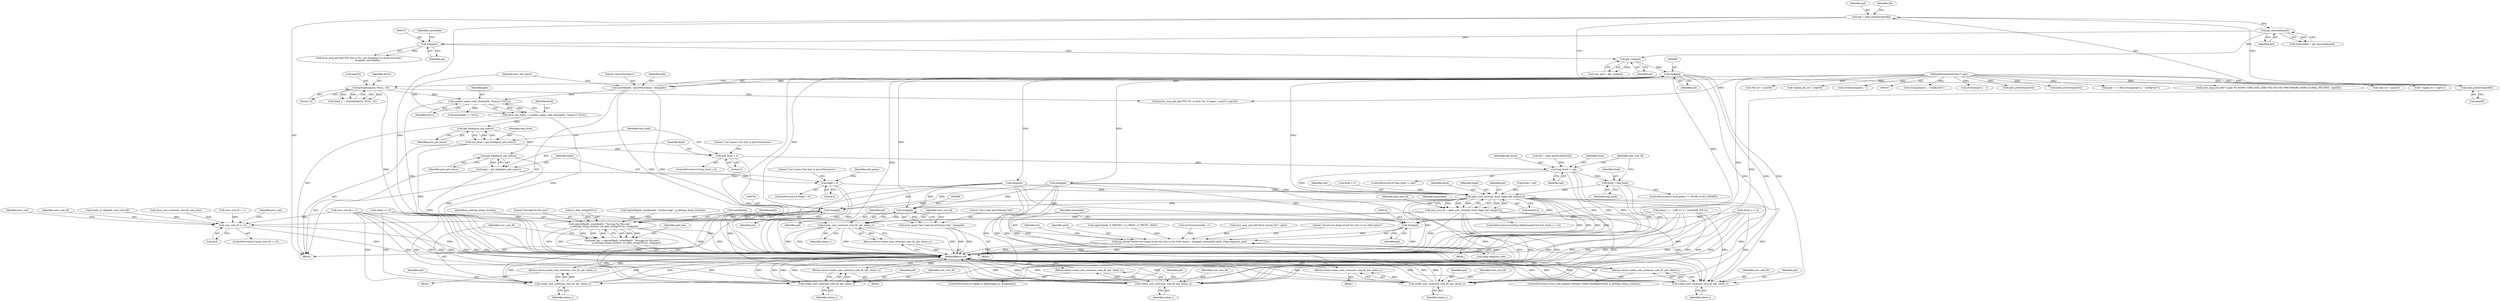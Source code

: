 digraph "0_abrt_3c1b60cfa62d39e5fff5a53a5bc53dae189e740e@pointer" {
"1000504" [label="(Call,get_fsuid(proc_pid_status))"];
"1000492" [label="(Call,*proc_pid_status = xmalloc_xopen_read_close(path, /*maxsz:*/ NULL))"];
"1000494" [label="(Call,xmalloc_xopen_read_close(path, /*maxsz:*/ NULL))"];
"1000485" [label="(Call,sprintf(path, \"/proc/%lu/status\", (long)pid))"];
"1000488" [label="(Call,(long)pid)"];
"1000480" [label="(Call,get_cwd(pid))"];
"1000474" [label="(Call,(long)pid)"];
"1000463" [label="(Call,get_executable(pid))"];
"1000435" [label="(Call,pid = xatoi_positive(argv[8]))"];
"1000437" [label="(Call,xatoi_positive(argv[8]))"];
"1000149" [label="(MethodParameterIn,char** argv)"];
"1000354" [label="(Call,strtoull(argv[2], NULL, 10))"];
"1000502" [label="(Call,tmp_fsuid = get_fsuid(proc_pid_status))"];
"1000507" [label="(Call,tmp_fsuid < 0)"];
"1000534" [label="(Call,tmp_fsuid != uid)"];
"1000545" [label="(Call,fsuid = tmp_fsuid)"];
"1000569" [label="(Call,open_user_core(uid, fsuid, fsgid, pid, &argv[1]))"];
"1000567" [label="(Call,user_core_fd = open_user_core(uid, fsuid, fsgid, pid, &argv[1]))"];
"1000589" [label="(Call,create_user_core(user_core_fd, pid, ulimit_c))"];
"1000588" [label="(Return,return create_user_core(user_core_fd, pid, ulimit_c);)"];
"1000604" [label="(Call,create_user_core(user_core_fd, pid, ulimit_c))"];
"1000603" [label="(Return,return create_user_core(user_core_fd, pid, ulimit_c);)"];
"1000622" [label="(Call,create_user_core(user_core_fd, pid, ulimit_c))"];
"1000621" [label="(Return,return create_user_core(user_core_fd, pid, ulimit_c);)"];
"1000642" [label="(Call,create_user_core(user_core_fd, pid, ulimit_c))"];
"1000641" [label="(Return,return create_user_core(user_core_fd, pid, ulimit_c);)"];
"1000658" [label="(Call,create_user_core(user_core_fd, pid, ulimit_c))"];
"1000657" [label="(Return,return create_user_core(user_core_fd, pid, ulimit_c);)"];
"1000769" [label="(Call,create_user_core(user_core_fd, pid, ulimit_c))"];
"1000768" [label="(Return,return create_user_core(user_core_fd, pid, ulimit_c);)"];
"1001429" [label="(Call,user_core_fd >= 0)"];
"1000585" [label="(Call,(long)pid)"];
"1000583" [label="(Call,error_msg(\"Can't read /proc/%lu/exe link\", (long)pid))"];
"1000741" [label="(Call,(long)pid)"];
"1000739" [label="(Call,log_notice(\"Saved core dump of pid %lu (%s) to %s (%llu bytes)\", (long)pid, executable, path, (long long)core_size))"];
"1000764" [label="(Call,(long)pid)"];
"1000756" [label="(Call,snprintf(path, sizeof(path), \"%s/ccpp-%s-%lu.new\",\n            g_settings_dump_location, iso_date_string(NULL), (long)pid))"];
"1000754" [label="(Call,path_len = snprintf(path, sizeof(path), \"%s/ccpp-%s-%lu.new\",\n            g_settings_dump_location, iso_date_string(NULL), (long)pid))"];
"1000518" [label="(Call,get_fsgid(proc_pid_status))"];
"1000516" [label="(Call,fsgid = get_fsgid(proc_pid_status))"];
"1000521" [label="(Call,fsgid < 0)"];
"1000584" [label="(Literal,\"Can't read /proc/%lu/exe link\")"];
"1000487" [label="(Literal,\"/proc/%lu/status\")"];
"1000660" [label="(Identifier,pid)"];
"1000481" [label="(Identifier,pid)"];
"1000744" [label="(Identifier,executable)"];
"1000520" [label="(ControlStructure,if (fsgid < 0))"];
"1000585" [label="(Call,(long)pid)"];
"1000597" [label="(ControlStructure,if (!signal_is_fatal(signal_no, &signame)))"];
"1000436" [label="(Identifier,pid)"];
"1000538" [label="(Call,fsuid = 0)"];
"1000646" [label="(Call,snprintf(path, sizeof(path), \"%s/last-ccpp\", g_settings_dump_location))"];
"1000756" [label="(Call,snprintf(path, sizeof(path), \"%s/ccpp-%s-%lu.new\",\n            g_settings_dump_location, iso_date_string(NULL), (long)pid))"];
"1001434" [label="(Identifier,proc_cwd)"];
"1000392" [label="(Call,uid = xatoi_positive(argv[4]))"];
"1000533" [label="(ControlStructure,if (tmp_fsuid != uid))"];
"1000358" [label="(Identifier,NULL)"];
"1000739" [label="(Call,log_notice(\"Saved core dump of pid %lu (%s) to %s (%llu bytes)\", (long)pid, executable, path, (long long)core_size))"];
"1000435" [label="(Call,pid = xatoi_positive(argv[8]))"];
"1000678" [label="(Block,)"];
"1000758" [label="(Call,sizeof(path))"];
"1000522" [label="(Identifier,fsgid)"];
"1000588" [label="(Return,return create_user_core(user_core_fd, pid, ulimit_c);)"];
"1000645" [label="(Identifier,ulimit_c)"];
"1000757" [label="(Identifier,path)"];
"1000582" [label="(Block,)"];
"1000607" [label="(Identifier,ulimit_c)"];
"1000755" [label="(Identifier,path_len)"];
"1000485" [label="(Call,sprintf(path, \"/proc/%lu/status\", (long)pid))"];
"1000659" [label="(Identifier,user_core_fd)"];
"1000743" [label="(Identifier,pid)"];
"1000656" [label="(Block,)"];
"1000493" [label="(Identifier,proc_pid_status)"];
"1000361" [label="(Call,ulimit_c < 0)"];
"1000657" [label="(Return,return create_user_core(user_core_fd, pid, ulimit_c);)"];
"1000643" [label="(Identifier,user_core_fd)"];
"1000590" [label="(Identifier,user_core_fd)"];
"1000766" [label="(Identifier,pid)"];
"1000761" [label="(Identifier,g_settings_dump_location)"];
"1000567" [label="(Call,user_core_fd = open_user_core(uid, fsuid, fsgid, pid, &argv[1]))"];
"1001439" [label="(Identifier,proc_cwd)"];
"1000623" [label="(Identifier,user_core_fd)"];
"1001445" [label="(MethodReturn,int)"];
"1000604" [label="(Call,create_user_core(user_core_fd, pid, ulimit_c))"];
"1000291" [label="(Call,strcmp(argv[1], \"--config-test\"))"];
"1000149" [label="(MethodParameterIn,char** argv)"];
"1000534" [label="(Call,tmp_fsuid != uid)"];
"1000661" [label="(Identifier,ulimit_c)"];
"1000658" [label="(Call,create_user_core(user_core_fd, pid, ulimit_c))"];
"1000311" [label="(Call,strchr(argv[1], ' '))"];
"1000760" [label="(Literal,\"%s/ccpp-%s-%lu.new\")"];
"1000545" [label="(Call,fsuid = tmp_fsuid)"];
"1000477" [label="(Identifier,executable)"];
"1000387" [label="(Call,xatoi_positive(argv[3]))"];
"1000768" [label="(Return,return create_user_core(user_core_fd, pid, ulimit_c);)"];
"1000518" [label="(Call,get_fsgid(proc_pid_status))"];
"1001428" [label="(ControlStructure,if (user_core_fd >= 0))"];
"1000394" [label="(Call,xatoi_positive(argv[4]))"];
"1000637" [label="(ControlStructure,if (low_free_space(g_settings_nMaxCrashReportsSize, g_settings_dump_location)))"];
"1000480" [label="(Call,get_cwd(pid))"];
"1000568" [label="(Identifier,user_core_fd)"];
"1000589" [label="(Call,create_user_core(user_core_fd, pid, ulimit_c))"];
"1000709" [label="(Call,xopen3(path, O_WRONLY | O_CREAT | O_TRUNC, 0600))"];
"1000536" [label="(Identifier,uid)"];
"1000352" [label="(Call,ulimit_c = strtoull(argv[2], NULL, 10))"];
"1000641" [label="(Return,return create_user_core(user_core_fd, pid, ulimit_c);)"];
"1000287" [label="(Call,argc == 2 && strcmp(argv[1], \"--config-test\"))"];
"1000499" [label="(Identifier,fsuid)"];
"1000571" [label="(Identifier,fsuid)"];
"1000754" [label="(Call,path_len = snprintf(path, sizeof(path), \"%s/ccpp-%s-%lu.new\",\n            g_settings_dump_location, iso_date_string(NULL), (long)pid))"];
"1000354" [label="(Call,strtoull(argv[2], NULL, 10))"];
"1000486" [label="(Identifier,path)"];
"1000507" [label="(Call,tmp_fsuid < 0)"];
"1000547" [label="(Identifier,tmp_fsuid)"];
"1000472" [label="(Call,error_msg_and_die(\"PID %lu is '%s', not dumping it to avoid recursion\",\n                        (long)pid, executable))"];
"1000476" [label="(Identifier,pid)"];
"1000770" [label="(Identifier,user_core_fd)"];
"1000305" [label="(Call,error_msg_and_die(\"Usage: %s SIGNO CORE_SIZE_LIMIT PID UID GID TIME BINARY_NAME GLOBAL_PID [TID]\", argv[0]))"];
"1000665" [label="(Call,strrchr(executable, '/'))"];
"1000642" [label="(Call,create_user_core(user_core_fd, pid, ulimit_c))"];
"1000464" [label="(Identifier,pid)"];
"1000572" [label="(Identifier,fsgid)"];
"1000512" [label="(Call,(long)pid)"];
"1000741" [label="(Call,(long)pid)"];
"1000494" [label="(Call,xmalloc_xopen_read_close(path, /*maxsz:*/ NULL))"];
"1001430" [label="(Identifier,user_core_fd)"];
"1000526" [label="(Call,(long)pid)"];
"1000463" [label="(Call,get_executable(pid))"];
"1000519" [label="(Identifier,proc_pid_status)"];
"1000580" [label="(Identifier,executable)"];
"1000591" [label="(Identifier,pid)"];
"1001242" [label="(Call,create_or_die(path, user_core_fd))"];
"1000558" [label="(Identifier,user_core_fd)"];
"1000379" [label="(Call,*pid_str = argv[3])"];
"1000605" [label="(Identifier,user_core_fd)"];
"1000504" [label="(Call,get_fsuid(proc_pid_status))"];
"1000606" [label="(Identifier,pid)"];
"1001431" [label="(Literal,0)"];
"1000618" [label="(Block,)"];
"1000503" [label="(Identifier,tmp_fsuid)"];
"1001158" [label="(Call,close_user_core(user_core_fd, core_size))"];
"1000525" [label="(Literal,\"Can't parse 'Gid: line' in /proc/%lu/status\")"];
"1000539" [label="(Identifier,fsuid)"];
"1000150" [label="(Block,)"];
"1000569" [label="(Call,open_user_core(uid, fsuid, fsgid, pid, &argv[1]))"];
"1000517" [label="(Identifier,fsgid)"];
"1000746" [label="(Call,(long long)core_size)"];
"1000736" [label="(Call,error_msg_and_die(\"Error saving '%s'\", path))"];
"1000355" [label="(Call,argv[2])"];
"1000474" [label="(Call,(long)pid)"];
"1000772" [label="(Identifier,ulimit_c)"];
"1000740" [label="(Literal,\"Saved core dump of pid %lu (%s) to %s (%llu bytes)\")"];
"1000750" [label="(Identifier,err)"];
"1000506" [label="(ControlStructure,if (tmp_fsuid < 0))"];
"1000592" [label="(Identifier,ulimit_c)"];
"1000492" [label="(Call,*proc_pid_status = xmalloc_xopen_read_close(path, /*maxsz:*/ NULL))"];
"1000535" [label="(Identifier,tmp_fsuid)"];
"1001188" [label="(Call,user_core_fd = -1)"];
"1000561" [label="(ControlStructure,if (setting_MakeCompatCore && ulimit_c != 0))"];
"1000644" [label="(Identifier,pid)"];
"1000622" [label="(Call,create_user_core(user_core_fd, pid, ulimit_c))"];
"1000624" [label="(Identifier,pid)"];
"1000557" [label="(Call,user_core_fd = -1)"];
"1000505" [label="(Identifier,proc_pid_status)"];
"1000502" [label="(Call,tmp_fsuid = get_fsuid(proc_pid_status))"];
"1000745" [label="(Identifier,path)"];
"1000573" [label="(Identifier,pid)"];
"1000443" [label="(Identifier,tid)"];
"1000603" [label="(Return,return create_user_core(user_core_fd, pid, ulimit_c);)"];
"1000762" [label="(Call,iso_date_string(NULL))"];
"1000341" [label="(Call,* signal_str = argv[1])"];
"1000498" [label="(Call,fsuid = uid)"];
"1000764" [label="(Call,(long)pid)"];
"1000478" [label="(Call,user_pwd = get_cwd(pid))"];
"1000438" [label="(Call,argv[8])"];
"1000359" [label="(Literal,10)"];
"1000495" [label="(Identifier,path)"];
"1000516" [label="(Call,fsgid = get_fsgid(proc_pid_status))"];
"1000447" [label="(Call,*tid_str = argv[9])"];
"1000509" [label="(Literal,0)"];
"1000531" [label="(Identifier,suid_policy)"];
"1000767" [label="(Block,)"];
"1000546" [label="(Identifier,fsuid)"];
"1000437" [label="(Call,xatoi_positive(argv[8]))"];
"1001429" [label="(Call,user_core_fd >= 0)"];
"1000488" [label="(Call,(long)pid)"];
"1000769" [label="(Call,create_user_core(user_core_fd, pid, ulimit_c))"];
"1000511" [label="(Literal,\"Can't parse 'Uid: line' in /proc/%lu/status\")"];
"1000461" [label="(Call,*executable = get_executable(pid))"];
"1000541" [label="(ControlStructure,if (suid_policy == DUMP_SUID_UNSAFE))"];
"1000583" [label="(Call,error_msg(\"Can't read /proc/%lu/exe link\", (long)pid))"];
"1000564" [label="(Call,ulimit_c != 0)"];
"1000574" [label="(Call,&argv[1])"];
"1000521" [label="(Call,fsgid < 0)"];
"1000496" [label="(Identifier,NULL)"];
"1000771" [label="(Identifier,pid)"];
"1000570" [label="(Identifier,uid)"];
"1000587" [label="(Identifier,pid)"];
"1000579" [label="(Call,executable == NULL)"];
"1000429" [label="(Call,*global_pid_str = argv[8])"];
"1000490" [label="(Identifier,pid)"];
"1000621" [label="(Return,return create_user_core(user_core_fd, pid, ulimit_c);)"];
"1000523" [label="(Literal,0)"];
"1000365" [label="(Call,ulimit_c = ~((off_t)1 << (sizeof(off_t)*8-1)))"];
"1000330" [label="(Call,strchrnul(argv[i], ' '))"];
"1000405" [label="(Call,perror_msg_and_die(\"PID '%s' or limit '%s' is bogus\", argv[3], argv[2]))"];
"1000625" [label="(Identifier,ulimit_c)"];
"1000508" [label="(Identifier,tmp_fsuid)"];
"1000504" -> "1000502"  [label="AST: "];
"1000504" -> "1000505"  [label="CFG: "];
"1000505" -> "1000504"  [label="AST: "];
"1000502" -> "1000504"  [label="CFG: "];
"1000504" -> "1000502"  [label="DDG: "];
"1000492" -> "1000504"  [label="DDG: "];
"1000504" -> "1000518"  [label="DDG: "];
"1000492" -> "1000150"  [label="AST: "];
"1000492" -> "1000494"  [label="CFG: "];
"1000493" -> "1000492"  [label="AST: "];
"1000494" -> "1000492"  [label="AST: "];
"1000499" -> "1000492"  [label="CFG: "];
"1000492" -> "1001445"  [label="DDG: "];
"1000494" -> "1000492"  [label="DDG: "];
"1000494" -> "1000492"  [label="DDG: "];
"1000494" -> "1000496"  [label="CFG: "];
"1000495" -> "1000494"  [label="AST: "];
"1000496" -> "1000494"  [label="AST: "];
"1000494" -> "1001445"  [label="DDG: "];
"1000485" -> "1000494"  [label="DDG: "];
"1000354" -> "1000494"  [label="DDG: "];
"1000494" -> "1000579"  [label="DDG: "];
"1000485" -> "1000150"  [label="AST: "];
"1000485" -> "1000488"  [label="CFG: "];
"1000486" -> "1000485"  [label="AST: "];
"1000487" -> "1000485"  [label="AST: "];
"1000488" -> "1000485"  [label="AST: "];
"1000493" -> "1000485"  [label="CFG: "];
"1000485" -> "1001445"  [label="DDG: "];
"1000485" -> "1001445"  [label="DDG: "];
"1000488" -> "1000485"  [label="DDG: "];
"1000488" -> "1000490"  [label="CFG: "];
"1000489" -> "1000488"  [label="AST: "];
"1000490" -> "1000488"  [label="AST: "];
"1000488" -> "1001445"  [label="DDG: "];
"1000480" -> "1000488"  [label="DDG: "];
"1000488" -> "1000512"  [label="DDG: "];
"1000488" -> "1000526"  [label="DDG: "];
"1000488" -> "1000569"  [label="DDG: "];
"1000488" -> "1000585"  [label="DDG: "];
"1000488" -> "1000604"  [label="DDG: "];
"1000488" -> "1000622"  [label="DDG: "];
"1000488" -> "1000642"  [label="DDG: "];
"1000488" -> "1000658"  [label="DDG: "];
"1000488" -> "1000741"  [label="DDG: "];
"1000488" -> "1000764"  [label="DDG: "];
"1000480" -> "1000478"  [label="AST: "];
"1000480" -> "1000481"  [label="CFG: "];
"1000481" -> "1000480"  [label="AST: "];
"1000478" -> "1000480"  [label="CFG: "];
"1000480" -> "1000478"  [label="DDG: "];
"1000474" -> "1000480"  [label="DDG: "];
"1000463" -> "1000480"  [label="DDG: "];
"1000474" -> "1000472"  [label="AST: "];
"1000474" -> "1000476"  [label="CFG: "];
"1000475" -> "1000474"  [label="AST: "];
"1000476" -> "1000474"  [label="AST: "];
"1000477" -> "1000474"  [label="CFG: "];
"1000474" -> "1000472"  [label="DDG: "];
"1000463" -> "1000474"  [label="DDG: "];
"1000463" -> "1000461"  [label="AST: "];
"1000463" -> "1000464"  [label="CFG: "];
"1000464" -> "1000463"  [label="AST: "];
"1000461" -> "1000463"  [label="CFG: "];
"1000463" -> "1000461"  [label="DDG: "];
"1000435" -> "1000463"  [label="DDG: "];
"1000435" -> "1000150"  [label="AST: "];
"1000435" -> "1000437"  [label="CFG: "];
"1000436" -> "1000435"  [label="AST: "];
"1000437" -> "1000435"  [label="AST: "];
"1000443" -> "1000435"  [label="CFG: "];
"1000435" -> "1001445"  [label="DDG: "];
"1000437" -> "1000435"  [label="DDG: "];
"1000437" -> "1000438"  [label="CFG: "];
"1000438" -> "1000437"  [label="AST: "];
"1000437" -> "1001445"  [label="DDG: "];
"1000149" -> "1000437"  [label="DDG: "];
"1000149" -> "1000147"  [label="AST: "];
"1000149" -> "1001445"  [label="DDG: "];
"1000149" -> "1000287"  [label="DDG: "];
"1000149" -> "1000291"  [label="DDG: "];
"1000149" -> "1000305"  [label="DDG: "];
"1000149" -> "1000311"  [label="DDG: "];
"1000149" -> "1000330"  [label="DDG: "];
"1000149" -> "1000341"  [label="DDG: "];
"1000149" -> "1000354"  [label="DDG: "];
"1000149" -> "1000379"  [label="DDG: "];
"1000149" -> "1000387"  [label="DDG: "];
"1000149" -> "1000394"  [label="DDG: "];
"1000149" -> "1000405"  [label="DDG: "];
"1000149" -> "1000429"  [label="DDG: "];
"1000149" -> "1000447"  [label="DDG: "];
"1000354" -> "1000352"  [label="AST: "];
"1000354" -> "1000359"  [label="CFG: "];
"1000355" -> "1000354"  [label="AST: "];
"1000358" -> "1000354"  [label="AST: "];
"1000359" -> "1000354"  [label="AST: "];
"1000352" -> "1000354"  [label="CFG: "];
"1000354" -> "1001445"  [label="DDG: "];
"1000354" -> "1000352"  [label="DDG: "];
"1000354" -> "1000352"  [label="DDG: "];
"1000354" -> "1000352"  [label="DDG: "];
"1000354" -> "1000405"  [label="DDG: "];
"1000502" -> "1000150"  [label="AST: "];
"1000503" -> "1000502"  [label="AST: "];
"1000508" -> "1000502"  [label="CFG: "];
"1000502" -> "1001445"  [label="DDG: "];
"1000502" -> "1000507"  [label="DDG: "];
"1000507" -> "1000506"  [label="AST: "];
"1000507" -> "1000509"  [label="CFG: "];
"1000508" -> "1000507"  [label="AST: "];
"1000509" -> "1000507"  [label="AST: "];
"1000511" -> "1000507"  [label="CFG: "];
"1000517" -> "1000507"  [label="CFG: "];
"1000507" -> "1001445"  [label="DDG: "];
"1000507" -> "1000534"  [label="DDG: "];
"1000534" -> "1000533"  [label="AST: "];
"1000534" -> "1000536"  [label="CFG: "];
"1000535" -> "1000534"  [label="AST: "];
"1000536" -> "1000534"  [label="AST: "];
"1000539" -> "1000534"  [label="CFG: "];
"1000558" -> "1000534"  [label="CFG: "];
"1000534" -> "1001445"  [label="DDG: "];
"1000534" -> "1001445"  [label="DDG: "];
"1000534" -> "1001445"  [label="DDG: "];
"1000392" -> "1000534"  [label="DDG: "];
"1000534" -> "1000545"  [label="DDG: "];
"1000534" -> "1000569"  [label="DDG: "];
"1000545" -> "1000541"  [label="AST: "];
"1000545" -> "1000547"  [label="CFG: "];
"1000546" -> "1000545"  [label="AST: "];
"1000547" -> "1000545"  [label="AST: "];
"1000558" -> "1000545"  [label="CFG: "];
"1000545" -> "1001445"  [label="DDG: "];
"1000545" -> "1001445"  [label="DDG: "];
"1000545" -> "1000569"  [label="DDG: "];
"1000569" -> "1000567"  [label="AST: "];
"1000569" -> "1000574"  [label="CFG: "];
"1000570" -> "1000569"  [label="AST: "];
"1000571" -> "1000569"  [label="AST: "];
"1000572" -> "1000569"  [label="AST: "];
"1000573" -> "1000569"  [label="AST: "];
"1000574" -> "1000569"  [label="AST: "];
"1000567" -> "1000569"  [label="CFG: "];
"1000569" -> "1001445"  [label="DDG: "];
"1000569" -> "1001445"  [label="DDG: "];
"1000569" -> "1001445"  [label="DDG: "];
"1000569" -> "1001445"  [label="DDG: "];
"1000569" -> "1001445"  [label="DDG: "];
"1000569" -> "1000567"  [label="DDG: "];
"1000569" -> "1000567"  [label="DDG: "];
"1000569" -> "1000567"  [label="DDG: "];
"1000569" -> "1000567"  [label="DDG: "];
"1000569" -> "1000567"  [label="DDG: "];
"1000498" -> "1000569"  [label="DDG: "];
"1000538" -> "1000569"  [label="DDG: "];
"1000521" -> "1000569"  [label="DDG: "];
"1000512" -> "1000569"  [label="DDG: "];
"1000526" -> "1000569"  [label="DDG: "];
"1000569" -> "1000585"  [label="DDG: "];
"1000569" -> "1000604"  [label="DDG: "];
"1000569" -> "1000622"  [label="DDG: "];
"1000569" -> "1000642"  [label="DDG: "];
"1000569" -> "1000658"  [label="DDG: "];
"1000569" -> "1000741"  [label="DDG: "];
"1000569" -> "1000764"  [label="DDG: "];
"1000567" -> "1000561"  [label="AST: "];
"1000568" -> "1000567"  [label="AST: "];
"1000580" -> "1000567"  [label="CFG: "];
"1000567" -> "1001445"  [label="DDG: "];
"1000567" -> "1000589"  [label="DDG: "];
"1000567" -> "1000604"  [label="DDG: "];
"1000567" -> "1000622"  [label="DDG: "];
"1000567" -> "1000642"  [label="DDG: "];
"1000567" -> "1000658"  [label="DDG: "];
"1000567" -> "1000769"  [label="DDG: "];
"1000567" -> "1001429"  [label="DDG: "];
"1000589" -> "1000588"  [label="AST: "];
"1000589" -> "1000592"  [label="CFG: "];
"1000590" -> "1000589"  [label="AST: "];
"1000591" -> "1000589"  [label="AST: "];
"1000592" -> "1000589"  [label="AST: "];
"1000588" -> "1000589"  [label="CFG: "];
"1000589" -> "1001445"  [label="DDG: "];
"1000589" -> "1001445"  [label="DDG: "];
"1000589" -> "1001445"  [label="DDG: "];
"1000589" -> "1001445"  [label="DDG: "];
"1000589" -> "1000588"  [label="DDG: "];
"1000557" -> "1000589"  [label="DDG: "];
"1000585" -> "1000589"  [label="DDG: "];
"1000564" -> "1000589"  [label="DDG: "];
"1000365" -> "1000589"  [label="DDG: "];
"1000361" -> "1000589"  [label="DDG: "];
"1000588" -> "1000582"  [label="AST: "];
"1001445" -> "1000588"  [label="CFG: "];
"1000588" -> "1001445"  [label="DDG: "];
"1000604" -> "1000603"  [label="AST: "];
"1000604" -> "1000607"  [label="CFG: "];
"1000605" -> "1000604"  [label="AST: "];
"1000606" -> "1000604"  [label="AST: "];
"1000607" -> "1000604"  [label="AST: "];
"1000603" -> "1000604"  [label="CFG: "];
"1000604" -> "1001445"  [label="DDG: "];
"1000604" -> "1001445"  [label="DDG: "];
"1000604" -> "1001445"  [label="DDG: "];
"1000604" -> "1001445"  [label="DDG: "];
"1000604" -> "1000603"  [label="DDG: "];
"1000557" -> "1000604"  [label="DDG: "];
"1000512" -> "1000604"  [label="DDG: "];
"1000526" -> "1000604"  [label="DDG: "];
"1000564" -> "1000604"  [label="DDG: "];
"1000365" -> "1000604"  [label="DDG: "];
"1000361" -> "1000604"  [label="DDG: "];
"1000603" -> "1000597"  [label="AST: "];
"1001445" -> "1000603"  [label="CFG: "];
"1000603" -> "1001445"  [label="DDG: "];
"1000622" -> "1000621"  [label="AST: "];
"1000622" -> "1000625"  [label="CFG: "];
"1000623" -> "1000622"  [label="AST: "];
"1000624" -> "1000622"  [label="AST: "];
"1000625" -> "1000622"  [label="AST: "];
"1000621" -> "1000622"  [label="CFG: "];
"1000622" -> "1001445"  [label="DDG: "];
"1000622" -> "1001445"  [label="DDG: "];
"1000622" -> "1001445"  [label="DDG: "];
"1000622" -> "1001445"  [label="DDG: "];
"1000622" -> "1000621"  [label="DDG: "];
"1000557" -> "1000622"  [label="DDG: "];
"1000512" -> "1000622"  [label="DDG: "];
"1000526" -> "1000622"  [label="DDG: "];
"1000564" -> "1000622"  [label="DDG: "];
"1000365" -> "1000622"  [label="DDG: "];
"1000361" -> "1000622"  [label="DDG: "];
"1000621" -> "1000618"  [label="AST: "];
"1001445" -> "1000621"  [label="CFG: "];
"1000621" -> "1001445"  [label="DDG: "];
"1000642" -> "1000641"  [label="AST: "];
"1000642" -> "1000645"  [label="CFG: "];
"1000643" -> "1000642"  [label="AST: "];
"1000644" -> "1000642"  [label="AST: "];
"1000645" -> "1000642"  [label="AST: "];
"1000641" -> "1000642"  [label="CFG: "];
"1000642" -> "1001445"  [label="DDG: "];
"1000642" -> "1001445"  [label="DDG: "];
"1000642" -> "1001445"  [label="DDG: "];
"1000642" -> "1001445"  [label="DDG: "];
"1000642" -> "1000641"  [label="DDG: "];
"1000557" -> "1000642"  [label="DDG: "];
"1000512" -> "1000642"  [label="DDG: "];
"1000526" -> "1000642"  [label="DDG: "];
"1000564" -> "1000642"  [label="DDG: "];
"1000365" -> "1000642"  [label="DDG: "];
"1000361" -> "1000642"  [label="DDG: "];
"1000641" -> "1000637"  [label="AST: "];
"1001445" -> "1000641"  [label="CFG: "];
"1000641" -> "1001445"  [label="DDG: "];
"1000658" -> "1000657"  [label="AST: "];
"1000658" -> "1000661"  [label="CFG: "];
"1000659" -> "1000658"  [label="AST: "];
"1000660" -> "1000658"  [label="AST: "];
"1000661" -> "1000658"  [label="AST: "];
"1000657" -> "1000658"  [label="CFG: "];
"1000658" -> "1001445"  [label="DDG: "];
"1000658" -> "1001445"  [label="DDG: "];
"1000658" -> "1001445"  [label="DDG: "];
"1000658" -> "1001445"  [label="DDG: "];
"1000658" -> "1000657"  [label="DDG: "];
"1000557" -> "1000658"  [label="DDG: "];
"1000512" -> "1000658"  [label="DDG: "];
"1000526" -> "1000658"  [label="DDG: "];
"1000564" -> "1000658"  [label="DDG: "];
"1000365" -> "1000658"  [label="DDG: "];
"1000361" -> "1000658"  [label="DDG: "];
"1000657" -> "1000656"  [label="AST: "];
"1001445" -> "1000657"  [label="CFG: "];
"1000657" -> "1001445"  [label="DDG: "];
"1000769" -> "1000768"  [label="AST: "];
"1000769" -> "1000772"  [label="CFG: "];
"1000770" -> "1000769"  [label="AST: "];
"1000771" -> "1000769"  [label="AST: "];
"1000772" -> "1000769"  [label="AST: "];
"1000768" -> "1000769"  [label="CFG: "];
"1000769" -> "1001445"  [label="DDG: "];
"1000769" -> "1001445"  [label="DDG: "];
"1000769" -> "1001445"  [label="DDG: "];
"1000769" -> "1001445"  [label="DDG: "];
"1000769" -> "1000768"  [label="DDG: "];
"1000557" -> "1000769"  [label="DDG: "];
"1000764" -> "1000769"  [label="DDG: "];
"1000564" -> "1000769"  [label="DDG: "];
"1000365" -> "1000769"  [label="DDG: "];
"1000361" -> "1000769"  [label="DDG: "];
"1000768" -> "1000767"  [label="AST: "];
"1001445" -> "1000768"  [label="CFG: "];
"1000768" -> "1001445"  [label="DDG: "];
"1001429" -> "1001428"  [label="AST: "];
"1001429" -> "1001431"  [label="CFG: "];
"1001430" -> "1001429"  [label="AST: "];
"1001431" -> "1001429"  [label="AST: "];
"1001434" -> "1001429"  [label="CFG: "];
"1001439" -> "1001429"  [label="CFG: "];
"1001429" -> "1001445"  [label="DDG: "];
"1001429" -> "1001445"  [label="DDG: "];
"1001188" -> "1001429"  [label="DDG: "];
"1000557" -> "1001429"  [label="DDG: "];
"1001158" -> "1001429"  [label="DDG: "];
"1001242" -> "1001429"  [label="DDG: "];
"1000585" -> "1000583"  [label="AST: "];
"1000585" -> "1000587"  [label="CFG: "];
"1000586" -> "1000585"  [label="AST: "];
"1000587" -> "1000585"  [label="AST: "];
"1000583" -> "1000585"  [label="CFG: "];
"1000585" -> "1000583"  [label="DDG: "];
"1000512" -> "1000585"  [label="DDG: "];
"1000526" -> "1000585"  [label="DDG: "];
"1000583" -> "1000582"  [label="AST: "];
"1000584" -> "1000583"  [label="AST: "];
"1000590" -> "1000583"  [label="CFG: "];
"1000583" -> "1001445"  [label="DDG: "];
"1000583" -> "1001445"  [label="DDG: "];
"1000741" -> "1000739"  [label="AST: "];
"1000741" -> "1000743"  [label="CFG: "];
"1000742" -> "1000741"  [label="AST: "];
"1000743" -> "1000741"  [label="AST: "];
"1000744" -> "1000741"  [label="CFG: "];
"1000741" -> "1001445"  [label="DDG: "];
"1000741" -> "1000739"  [label="DDG: "];
"1000512" -> "1000741"  [label="DDG: "];
"1000526" -> "1000741"  [label="DDG: "];
"1000739" -> "1000678"  [label="AST: "];
"1000739" -> "1000746"  [label="CFG: "];
"1000740" -> "1000739"  [label="AST: "];
"1000744" -> "1000739"  [label="AST: "];
"1000745" -> "1000739"  [label="AST: "];
"1000746" -> "1000739"  [label="AST: "];
"1000750" -> "1000739"  [label="CFG: "];
"1000739" -> "1001445"  [label="DDG: "];
"1000739" -> "1001445"  [label="DDG: "];
"1000739" -> "1001445"  [label="DDG: "];
"1000739" -> "1001445"  [label="DDG: "];
"1000739" -> "1001445"  [label="DDG: "];
"1000665" -> "1000739"  [label="DDG: "];
"1000709" -> "1000739"  [label="DDG: "];
"1000736" -> "1000739"  [label="DDG: "];
"1000746" -> "1000739"  [label="DDG: "];
"1000764" -> "1000756"  [label="AST: "];
"1000764" -> "1000766"  [label="CFG: "];
"1000765" -> "1000764"  [label="AST: "];
"1000766" -> "1000764"  [label="AST: "];
"1000756" -> "1000764"  [label="CFG: "];
"1000764" -> "1000756"  [label="DDG: "];
"1000512" -> "1000764"  [label="DDG: "];
"1000526" -> "1000764"  [label="DDG: "];
"1000756" -> "1000754"  [label="AST: "];
"1000757" -> "1000756"  [label="AST: "];
"1000758" -> "1000756"  [label="AST: "];
"1000760" -> "1000756"  [label="AST: "];
"1000761" -> "1000756"  [label="AST: "];
"1000762" -> "1000756"  [label="AST: "];
"1000754" -> "1000756"  [label="CFG: "];
"1000756" -> "1001445"  [label="DDG: "];
"1000756" -> "1001445"  [label="DDG: "];
"1000756" -> "1001445"  [label="DDG: "];
"1000756" -> "1001445"  [label="DDG: "];
"1000756" -> "1000754"  [label="DDG: "];
"1000756" -> "1000754"  [label="DDG: "];
"1000756" -> "1000754"  [label="DDG: "];
"1000756" -> "1000754"  [label="DDG: "];
"1000756" -> "1000754"  [label="DDG: "];
"1000646" -> "1000756"  [label="DDG: "];
"1000762" -> "1000756"  [label="DDG: "];
"1000754" -> "1000150"  [label="AST: "];
"1000755" -> "1000754"  [label="AST: "];
"1000770" -> "1000754"  [label="CFG: "];
"1000754" -> "1001445"  [label="DDG: "];
"1000754" -> "1001445"  [label="DDG: "];
"1000518" -> "1000516"  [label="AST: "];
"1000518" -> "1000519"  [label="CFG: "];
"1000519" -> "1000518"  [label="AST: "];
"1000516" -> "1000518"  [label="CFG: "];
"1000518" -> "1001445"  [label="DDG: "];
"1000518" -> "1000516"  [label="DDG: "];
"1000516" -> "1000150"  [label="AST: "];
"1000517" -> "1000516"  [label="AST: "];
"1000522" -> "1000516"  [label="CFG: "];
"1000516" -> "1001445"  [label="DDG: "];
"1000516" -> "1000521"  [label="DDG: "];
"1000521" -> "1000520"  [label="AST: "];
"1000521" -> "1000523"  [label="CFG: "];
"1000522" -> "1000521"  [label="AST: "];
"1000523" -> "1000521"  [label="AST: "];
"1000525" -> "1000521"  [label="CFG: "];
"1000531" -> "1000521"  [label="CFG: "];
"1000521" -> "1001445"  [label="DDG: "];
"1000521" -> "1001445"  [label="DDG: "];
}
